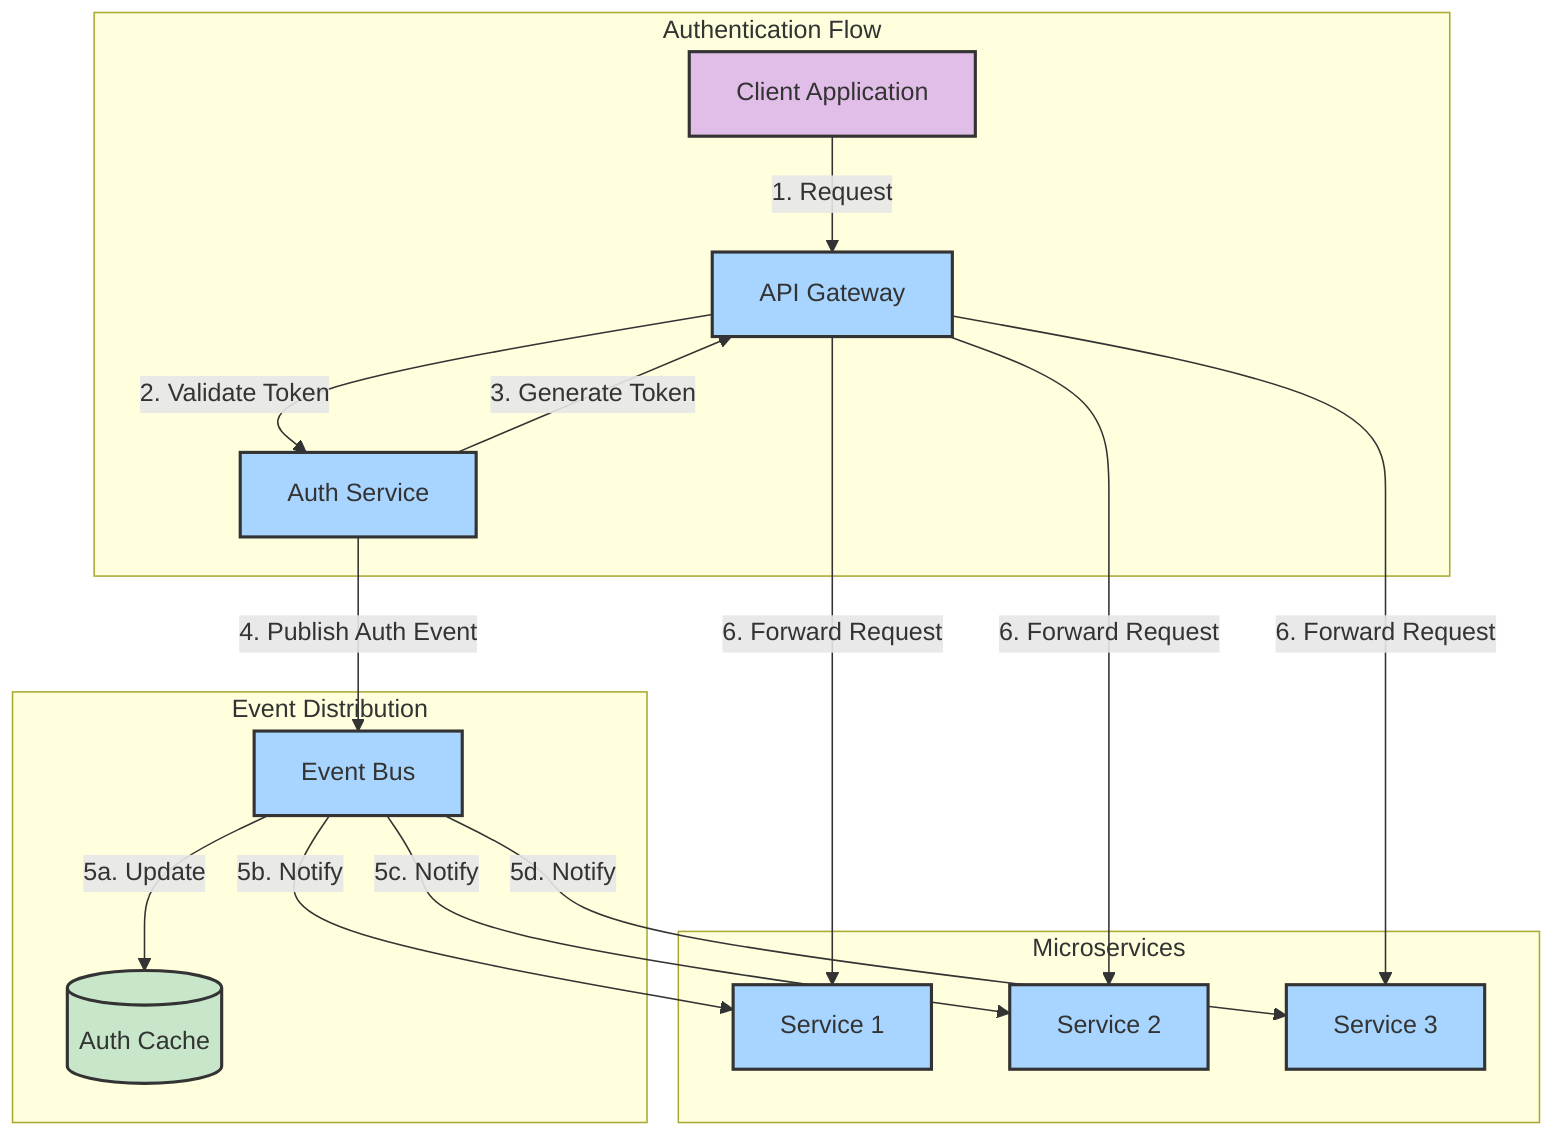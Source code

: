 graph TD
    classDef service fill:#a8d5ff,stroke:#333,stroke-width:2px;
    classDef event fill:#ffe0b2,stroke:#333,stroke-width:2px;
    classDef database fill:#c8e6c9,stroke:#333,stroke-width:2px;
    classDef client fill:#e1bee7,stroke:#333,stroke-width:2px;

    Client[Client Application]:::client
    Gateway[API Gateway]:::service
    Auth[Auth Service]:::service
    EventBus[Event Bus]:::service
    Cache[(Auth Cache)]:::database
    Service1[Service 1]:::service
    Service2[Service 2]:::service
    Service3[Service 3]:::service

    Client -->|1. Request| Gateway
    Gateway -->|2. Validate Token| Auth
    Auth -->|3. Generate Token| Gateway
    Auth -->|4. Publish Auth Event| EventBus
    EventBus -->|5a. Update| Cache
    EventBus -->|5b. Notify| Service1
    EventBus -->|5c. Notify| Service2
    EventBus -->|5d. Notify| Service3
    Gateway -->|6. Forward Request| Service1
    Gateway -->|6. Forward Request| Service2
    Gateway -->|6. Forward Request| Service3

    subgraph Authentication Flow
        Client
        Gateway
        Auth
    end

    subgraph Event Distribution
        EventBus
        Cache
    end

    subgraph Microservices
        Service1
        Service2
        Service3
    end